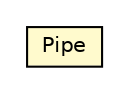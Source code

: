 #!/usr/local/bin/dot
#
# Class diagram 
# Generated by UMLGraph version R5_6 (http://www.umlgraph.org/)
#

digraph G {
	edge [fontname="Helvetica",fontsize=10,labelfontname="Helvetica",labelfontsize=10];
	node [fontname="Helvetica",fontsize=10,shape=plaintext];
	nodesep=0.25;
	ranksep=0.5;
	// sorcer.eo.operator.Pipe
	c596974 [label=<<table title="sorcer.eo.operator.Pipe" border="0" cellborder="1" cellspacing="0" cellpadding="2" port="p" bgcolor="lemonChiffon" href="./operator.Pipe.html">
		<tr><td><table border="0" cellspacing="0" cellpadding="1">
<tr><td align="center" balign="center"> Pipe </td></tr>
		</table></td></tr>
		</table>>, URL="./operator.Pipe.html", fontname="Helvetica", fontcolor="black", fontsize=10.0];
}

